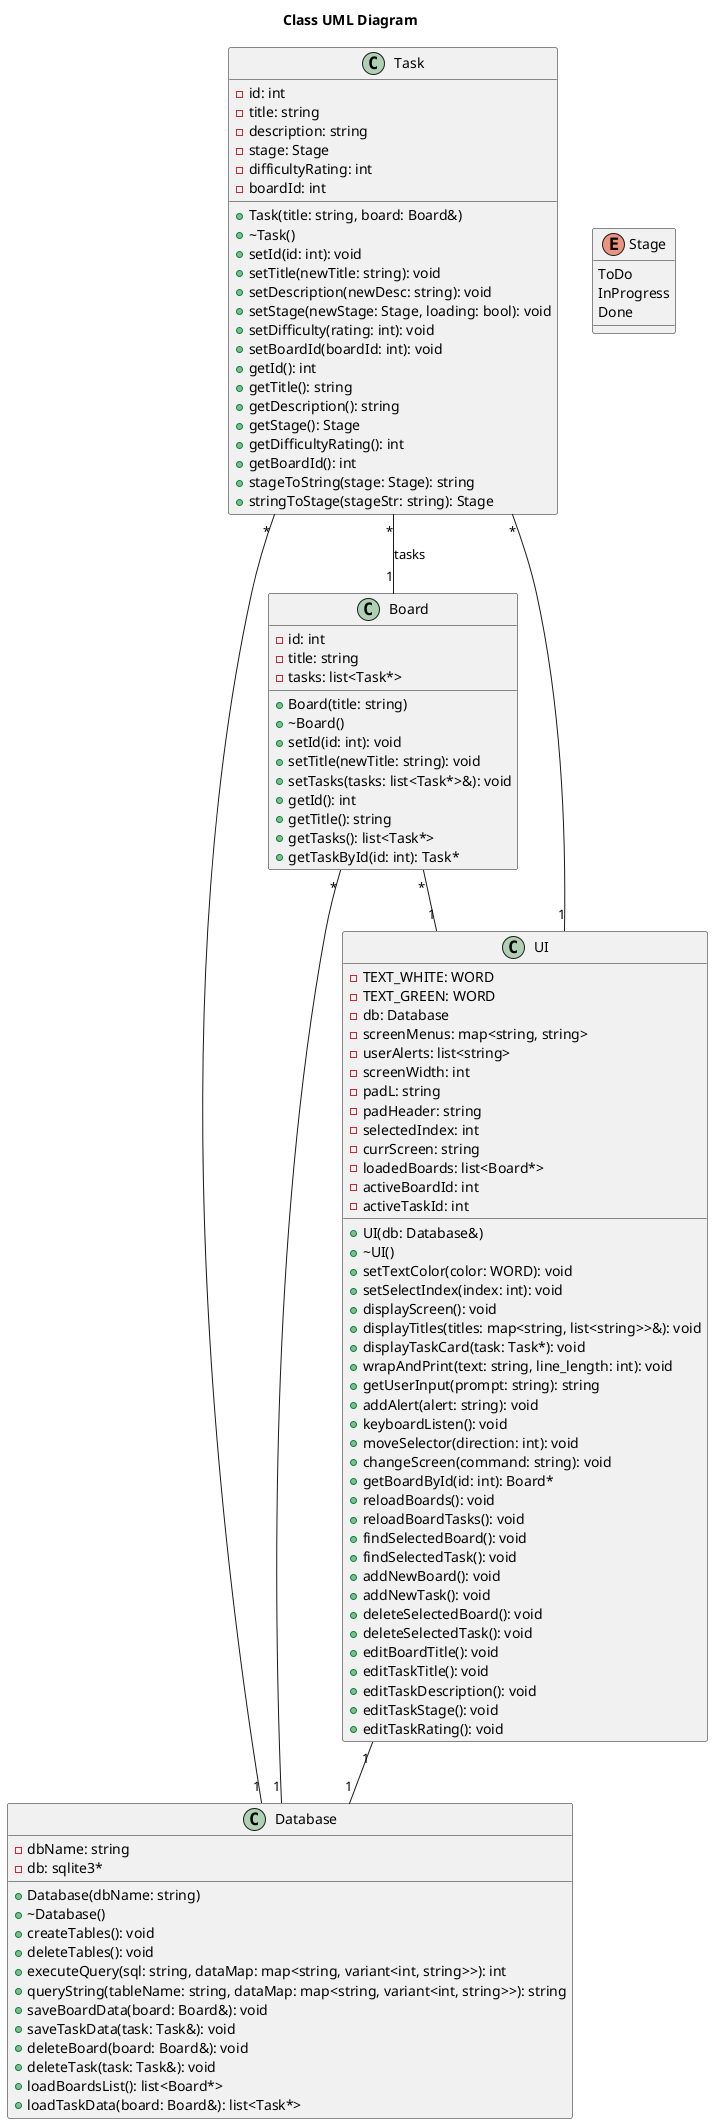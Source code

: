 @startuml classUML

title Class UML Diagram

Task "*" -- "1" Board : tasks
Task "*" -- "1" Database
Board "*" -- "1" Database
Board "*" -- "1" UI
Task "*" -- "1" UI
UI "1" -- "1" Database

enum Stage {
  ToDo
  InProgress
  Done
}

class Task {
  -id: int
  -title: string
  -description: string
  -stage: Stage
  -difficultyRating: int
  -boardId: int
  +Task(title: string, board: Board&)
  +~Task()
  +setId(id: int): void
  +setTitle(newTitle: string): void
  +setDescription(newDesc: string): void
  +setStage(newStage: Stage, loading: bool): void
  +setDifficulty(rating: int): void
  +setBoardId(boardId: int): void
  +getId(): int
  +getTitle(): string
  +getDescription(): string
  +getStage(): Stage
  +getDifficultyRating(): int
  +getBoardId(): int
  +stageToString(stage: Stage): string
  +stringToStage(stageStr: string): Stage
}

class Board {
  -id: int
  -title: string
  -tasks: list<Task*>
  +Board(title: string)
  +~Board()
  +setId(id: int): void
  +setTitle(newTitle: string): void
  +setTasks(tasks: list<Task*>&): void
  +getId(): int
  +getTitle(): string
  +getTasks(): list<Task*>
  +getTaskById(id: int): Task*
}

class UI {
  -TEXT_WHITE: WORD
  -TEXT_GREEN: WORD
  -db: Database
  -screenMenus: map<string, string>
  -userAlerts: list<string>
  -screenWidth: int
  -padL: string
  -padHeader: string
  -selectedIndex: int
  -currScreen: string
  -loadedBoards: list<Board*>
  -activeBoardId: int
  -activeTaskId: int
  +UI(db: Database&)
  +~UI()
  +setTextColor(color: WORD): void
  +setSelectIndex(index: int): void
  +displayScreen(): void
  +displayTitles(titles: map<string, list<string>>&): void
  +displayTaskCard(task: Task*): void
  +wrapAndPrint(text: string, line_length: int): void
  +getUserInput(prompt: string): string
  +addAlert(alert: string): void
  +keyboardListen(): void
  +moveSelector(direction: int): void
  +changeScreen(command: string): void
  +getBoardById(id: int): Board*
  +reloadBoards(): void
  +reloadBoardTasks(): void
  +findSelectedBoard(): void
  +findSelectedTask(): void
  +addNewBoard(): void
  +addNewTask(): void
  +deleteSelectedBoard(): void
  +deleteSelectedTask(): void
  +editBoardTitle(): void
  +editTaskTitle(): void
  +editTaskDescription(): void
  +editTaskStage(): void
  +editTaskRating(): void
}

class Database {
  -dbName: string
  -db: sqlite3*
  +Database(dbName: string)
  +~Database()
  +createTables(): void
  +deleteTables(): void
  +executeQuery(sql: string, dataMap: map<string, variant<int, string>>): int
  +queryString(tableName: string, dataMap: map<string, variant<int, string>>): string
  +saveBoardData(board: Board&): void
  +saveTaskData(task: Task&): void
  +deleteBoard(board: Board&): void
  +deleteTask(task: Task&): void
  +loadBoardsList(): list<Board*>
  +loadTaskData(board: Board&): list<Task*>
}

@enduml
